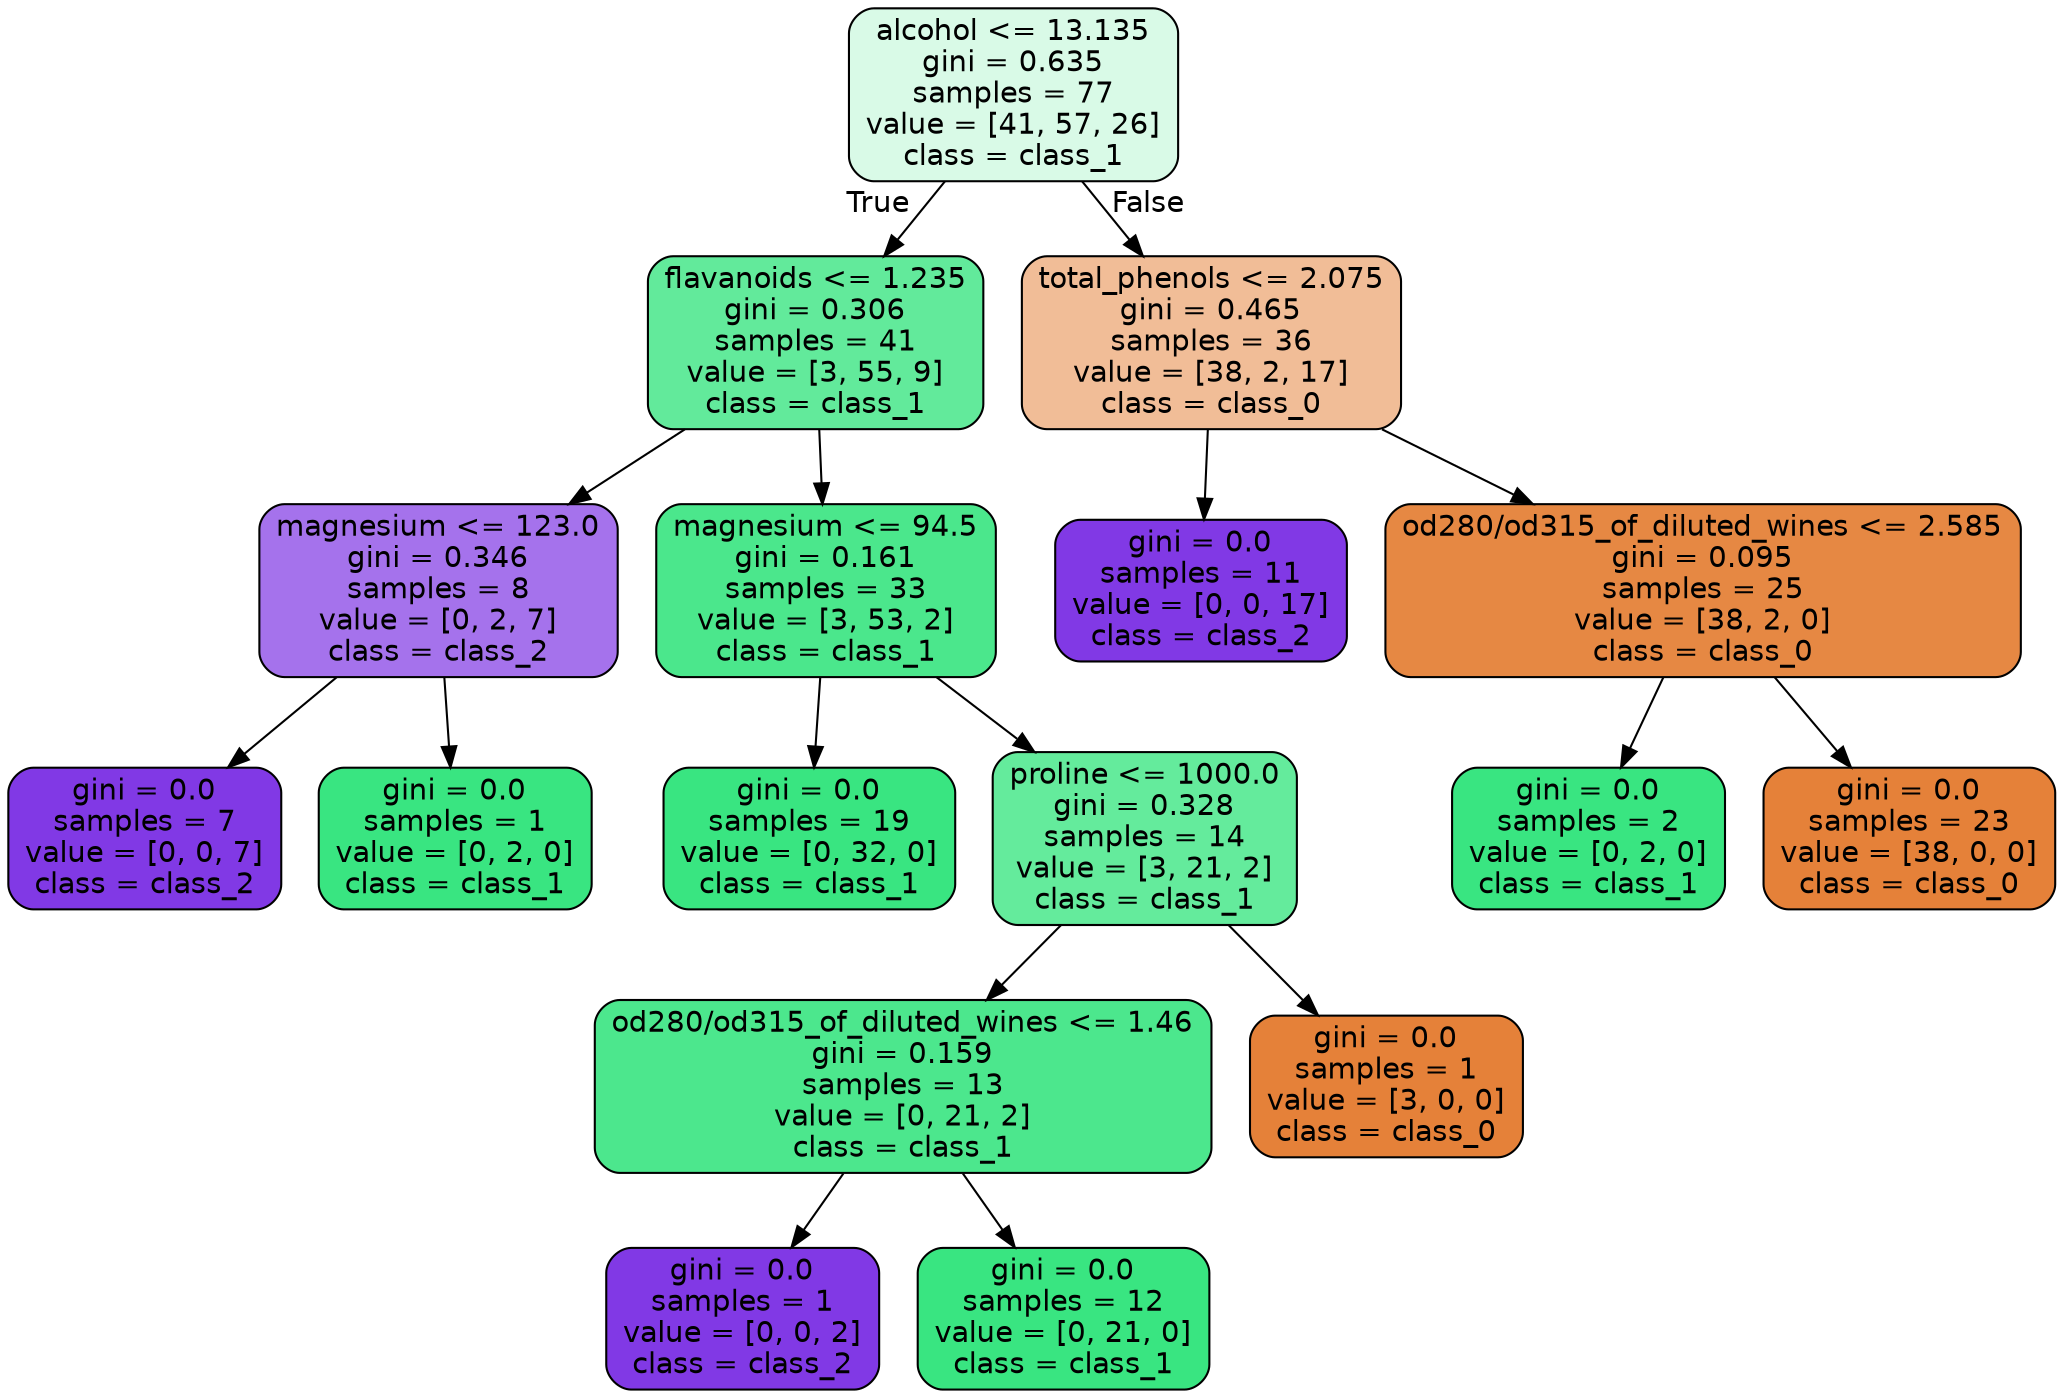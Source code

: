 digraph Tree {
node [shape=box, style="filled, rounded", color="black", fontname="helvetica"] ;
edge [fontname="helvetica"] ;
0 [label="alcohol <= 13.135\ngini = 0.635\nsamples = 77\nvalue = [41, 57, 26]\nclass = class_1", fillcolor="#d9fae7"] ;
1 [label="flavanoids <= 1.235\ngini = 0.306\nsamples = 41\nvalue = [3, 55, 9]\nclass = class_1", fillcolor="#62ea9b"] ;
0 -> 1 [labeldistance=2.5, labelangle=45, headlabel="True"] ;
2 [label="magnesium <= 123.0\ngini = 0.346\nsamples = 8\nvalue = [0, 2, 7]\nclass = class_2", fillcolor="#a572ec"] ;
1 -> 2 ;
3 [label="gini = 0.0\nsamples = 7\nvalue = [0, 0, 7]\nclass = class_2", fillcolor="#8139e5"] ;
2 -> 3 ;
4 [label="gini = 0.0\nsamples = 1\nvalue = [0, 2, 0]\nclass = class_1", fillcolor="#39e581"] ;
2 -> 4 ;
5 [label="magnesium <= 94.5\ngini = 0.161\nsamples = 33\nvalue = [3, 53, 2]\nclass = class_1", fillcolor="#4be78c"] ;
1 -> 5 ;
6 [label="gini = 0.0\nsamples = 19\nvalue = [0, 32, 0]\nclass = class_1", fillcolor="#39e581"] ;
5 -> 6 ;
7 [label="proline <= 1000.0\ngini = 0.328\nsamples = 14\nvalue = [3, 21, 2]\nclass = class_1", fillcolor="#64eb9c"] ;
5 -> 7 ;
8 [label="od280/od315_of_diluted_wines <= 1.46\ngini = 0.159\nsamples = 13\nvalue = [0, 21, 2]\nclass = class_1", fillcolor="#4ce78d"] ;
7 -> 8 ;
9 [label="gini = 0.0\nsamples = 1\nvalue = [0, 0, 2]\nclass = class_2", fillcolor="#8139e5"] ;
8 -> 9 ;
10 [label="gini = 0.0\nsamples = 12\nvalue = [0, 21, 0]\nclass = class_1", fillcolor="#39e581"] ;
8 -> 10 ;
11 [label="gini = 0.0\nsamples = 1\nvalue = [3, 0, 0]\nclass = class_0", fillcolor="#e58139"] ;
7 -> 11 ;
12 [label="total_phenols <= 2.075\ngini = 0.465\nsamples = 36\nvalue = [38, 2, 17]\nclass = class_0", fillcolor="#f1bd97"] ;
0 -> 12 [labeldistance=2.5, labelangle=-45, headlabel="False"] ;
13 [label="gini = 0.0\nsamples = 11\nvalue = [0, 0, 17]\nclass = class_2", fillcolor="#8139e5"] ;
12 -> 13 ;
14 [label="od280/od315_of_diluted_wines <= 2.585\ngini = 0.095\nsamples = 25\nvalue = [38, 2, 0]\nclass = class_0", fillcolor="#e68843"] ;
12 -> 14 ;
15 [label="gini = 0.0\nsamples = 2\nvalue = [0, 2, 0]\nclass = class_1", fillcolor="#39e581"] ;
14 -> 15 ;
16 [label="gini = 0.0\nsamples = 23\nvalue = [38, 0, 0]\nclass = class_0", fillcolor="#e58139"] ;
14 -> 16 ;
}